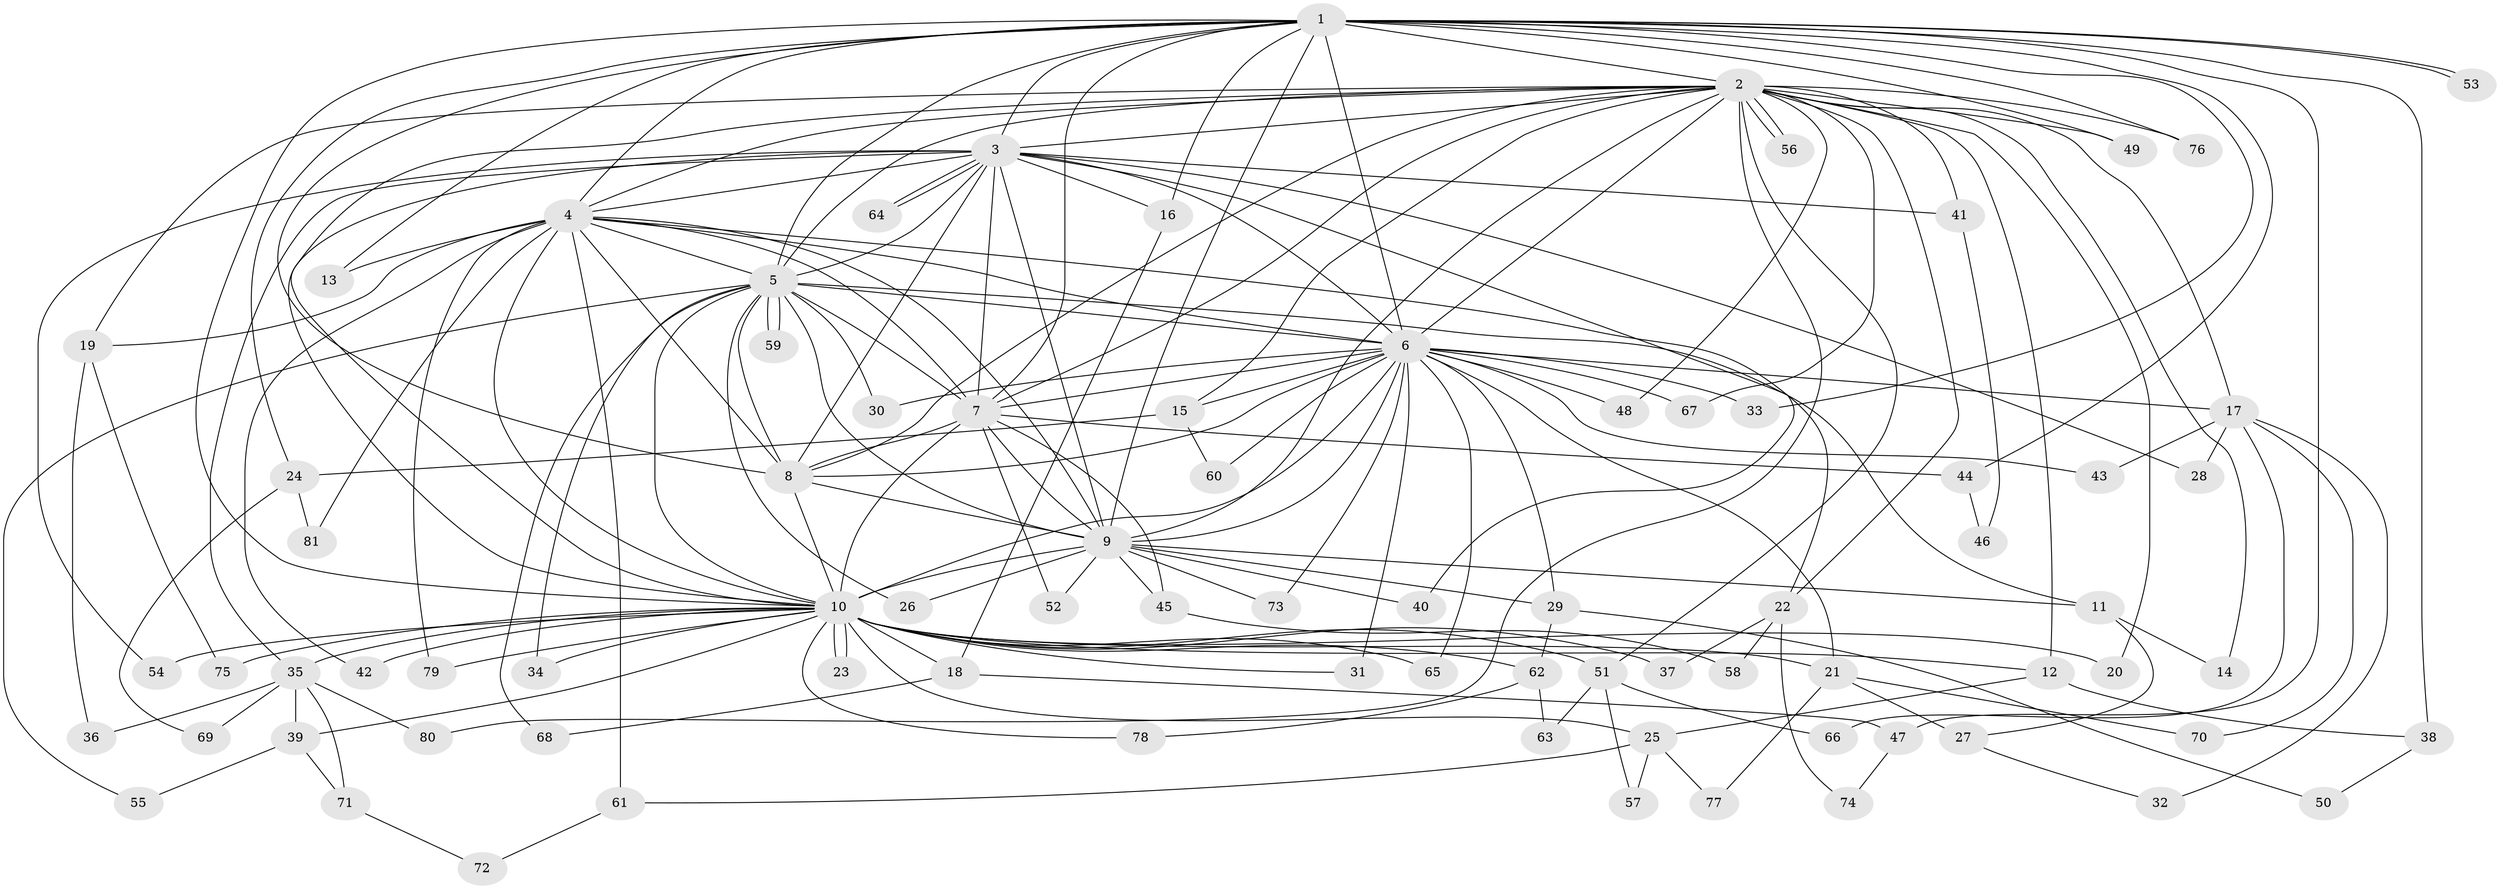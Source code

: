 // coarse degree distribution, {5: 0.05, 21: 0.025, 1: 0.3, 2: 0.375, 6: 0.05, 17: 0.025, 3: 0.1, 12: 0.025, 4: 0.05}
// Generated by graph-tools (version 1.1) at 2025/49/03/04/25 21:49:07]
// undirected, 81 vertices, 187 edges
graph export_dot {
graph [start="1"]
  node [color=gray90,style=filled];
  1;
  2;
  3;
  4;
  5;
  6;
  7;
  8;
  9;
  10;
  11;
  12;
  13;
  14;
  15;
  16;
  17;
  18;
  19;
  20;
  21;
  22;
  23;
  24;
  25;
  26;
  27;
  28;
  29;
  30;
  31;
  32;
  33;
  34;
  35;
  36;
  37;
  38;
  39;
  40;
  41;
  42;
  43;
  44;
  45;
  46;
  47;
  48;
  49;
  50;
  51;
  52;
  53;
  54;
  55;
  56;
  57;
  58;
  59;
  60;
  61;
  62;
  63;
  64;
  65;
  66;
  67;
  68;
  69;
  70;
  71;
  72;
  73;
  74;
  75;
  76;
  77;
  78;
  79;
  80;
  81;
  1 -- 2;
  1 -- 3;
  1 -- 4;
  1 -- 5;
  1 -- 6;
  1 -- 7;
  1 -- 8;
  1 -- 9;
  1 -- 10;
  1 -- 13;
  1 -- 16;
  1 -- 24;
  1 -- 33;
  1 -- 38;
  1 -- 44;
  1 -- 47;
  1 -- 49;
  1 -- 53;
  1 -- 53;
  1 -- 76;
  2 -- 3;
  2 -- 4;
  2 -- 5;
  2 -- 6;
  2 -- 7;
  2 -- 8;
  2 -- 9;
  2 -- 10;
  2 -- 12;
  2 -- 14;
  2 -- 15;
  2 -- 17;
  2 -- 19;
  2 -- 20;
  2 -- 22;
  2 -- 41;
  2 -- 48;
  2 -- 49;
  2 -- 51;
  2 -- 56;
  2 -- 56;
  2 -- 67;
  2 -- 76;
  2 -- 80;
  3 -- 4;
  3 -- 5;
  3 -- 6;
  3 -- 7;
  3 -- 8;
  3 -- 9;
  3 -- 10;
  3 -- 16;
  3 -- 28;
  3 -- 35;
  3 -- 40;
  3 -- 41;
  3 -- 54;
  3 -- 64;
  3 -- 64;
  4 -- 5;
  4 -- 6;
  4 -- 7;
  4 -- 8;
  4 -- 9;
  4 -- 10;
  4 -- 13;
  4 -- 19;
  4 -- 22;
  4 -- 42;
  4 -- 61;
  4 -- 79;
  4 -- 81;
  5 -- 6;
  5 -- 7;
  5 -- 8;
  5 -- 9;
  5 -- 10;
  5 -- 11;
  5 -- 26;
  5 -- 30;
  5 -- 34;
  5 -- 55;
  5 -- 59;
  5 -- 59;
  5 -- 68;
  6 -- 7;
  6 -- 8;
  6 -- 9;
  6 -- 10;
  6 -- 15;
  6 -- 17;
  6 -- 21;
  6 -- 29;
  6 -- 30;
  6 -- 31;
  6 -- 33;
  6 -- 43;
  6 -- 48;
  6 -- 60;
  6 -- 65;
  6 -- 67;
  6 -- 73;
  7 -- 8;
  7 -- 9;
  7 -- 10;
  7 -- 44;
  7 -- 45;
  7 -- 52;
  8 -- 9;
  8 -- 10;
  9 -- 10;
  9 -- 11;
  9 -- 26;
  9 -- 29;
  9 -- 40;
  9 -- 45;
  9 -- 52;
  9 -- 73;
  10 -- 12;
  10 -- 18;
  10 -- 20;
  10 -- 21;
  10 -- 23;
  10 -- 23;
  10 -- 25;
  10 -- 31;
  10 -- 34;
  10 -- 35;
  10 -- 37;
  10 -- 39;
  10 -- 42;
  10 -- 51;
  10 -- 54;
  10 -- 62;
  10 -- 65;
  10 -- 75;
  10 -- 78;
  10 -- 79;
  11 -- 14;
  11 -- 27;
  12 -- 25;
  12 -- 38;
  15 -- 24;
  15 -- 60;
  16 -- 18;
  17 -- 28;
  17 -- 32;
  17 -- 43;
  17 -- 66;
  17 -- 70;
  18 -- 47;
  18 -- 68;
  19 -- 36;
  19 -- 75;
  21 -- 27;
  21 -- 70;
  21 -- 77;
  22 -- 37;
  22 -- 58;
  22 -- 74;
  24 -- 69;
  24 -- 81;
  25 -- 57;
  25 -- 61;
  25 -- 77;
  27 -- 32;
  29 -- 50;
  29 -- 62;
  35 -- 36;
  35 -- 39;
  35 -- 69;
  35 -- 71;
  35 -- 80;
  38 -- 50;
  39 -- 55;
  39 -- 71;
  41 -- 46;
  44 -- 46;
  45 -- 58;
  47 -- 74;
  51 -- 57;
  51 -- 63;
  51 -- 66;
  61 -- 72;
  62 -- 63;
  62 -- 78;
  71 -- 72;
}
